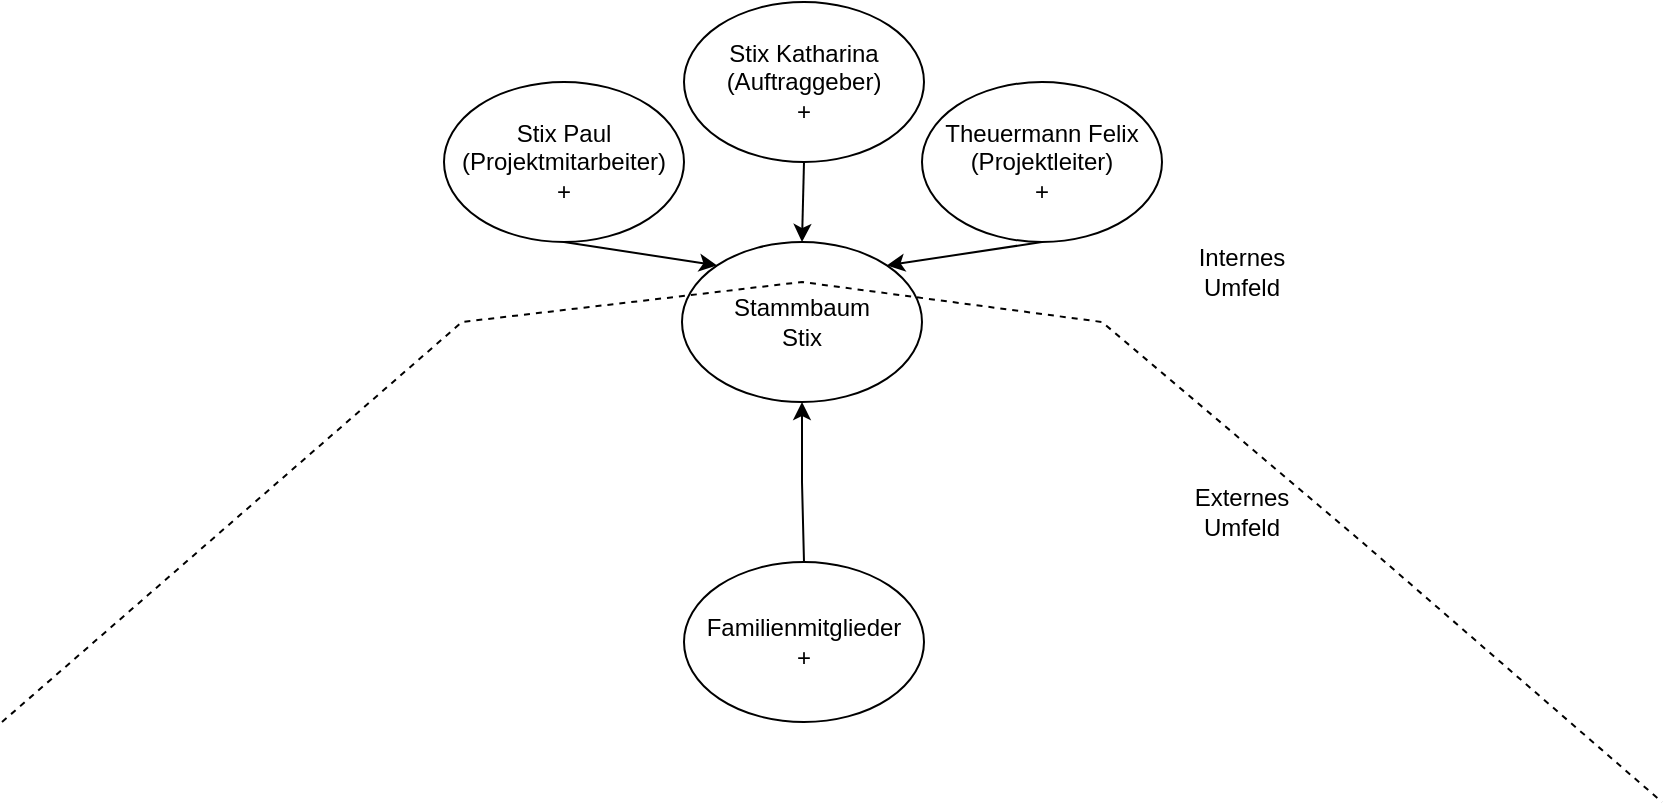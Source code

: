 <mxfile version="28.2.5">
  <diagram name="Page-1" id="mKZQ9G3cTZgD_wpmvm0C">
    <mxGraphModel dx="647" dy="373" grid="1" gridSize="10" guides="1" tooltips="1" connect="1" arrows="1" fold="1" page="1" pageScale="1" pageWidth="850" pageHeight="1100" math="0" shadow="0">
      <root>
        <mxCell id="0" />
        <mxCell id="1" parent="0" />
        <mxCell id="0ZmYd15Cm5hf3Bv5mnIg-1" value="Stammbaum&lt;div&gt;Stix&lt;/div&gt;" style="ellipse;whiteSpace=wrap;html=1;" parent="1" vertex="1">
          <mxGeometry x="350" y="160" width="120" height="80" as="geometry" />
        </mxCell>
        <mxCell id="0ZmYd15Cm5hf3Bv5mnIg-2" value="Stix Katharina&lt;div&gt;(Auftraggeber)&lt;/div&gt;&lt;div&gt;+&lt;/div&gt;" style="ellipse;whiteSpace=wrap;html=1;" parent="1" vertex="1">
          <mxGeometry x="351" y="40" width="120" height="80" as="geometry" />
        </mxCell>
        <mxCell id="0ZmYd15Cm5hf3Bv5mnIg-3" value="Stix Paul&lt;div&gt;(Projektmitarbeiter)&lt;/div&gt;&lt;div&gt;+&lt;/div&gt;" style="ellipse;whiteSpace=wrap;html=1;" parent="1" vertex="1">
          <mxGeometry x="231" y="80" width="120" height="80" as="geometry" />
        </mxCell>
        <mxCell id="0ZmYd15Cm5hf3Bv5mnIg-4" value="Theuermann Felix&lt;div&gt;(Projektleiter)&lt;/div&gt;&lt;div&gt;+&lt;/div&gt;" style="ellipse;whiteSpace=wrap;html=1;" parent="1" vertex="1">
          <mxGeometry x="470" y="80" width="120" height="80" as="geometry" />
        </mxCell>
        <mxCell id="0ZmYd15Cm5hf3Bv5mnIg-6" value="" style="endArrow=classic;html=1;rounded=0;exitX=0.5;exitY=1;exitDx=0;exitDy=0;entryX=0.5;entryY=0;entryDx=0;entryDy=0;" parent="1" source="0ZmYd15Cm5hf3Bv5mnIg-2" target="0ZmYd15Cm5hf3Bv5mnIg-1" edge="1">
          <mxGeometry width="50" height="50" relative="1" as="geometry">
            <mxPoint x="360" y="250" as="sourcePoint" />
            <mxPoint x="410" y="200" as="targetPoint" />
          </mxGeometry>
        </mxCell>
        <mxCell id="0ZmYd15Cm5hf3Bv5mnIg-7" value="" style="endArrow=classic;html=1;rounded=0;exitX=0.5;exitY=1;exitDx=0;exitDy=0;entryX=0;entryY=0;entryDx=0;entryDy=0;" parent="1" source="0ZmYd15Cm5hf3Bv5mnIg-3" target="0ZmYd15Cm5hf3Bv5mnIg-1" edge="1">
          <mxGeometry width="50" height="50" relative="1" as="geometry">
            <mxPoint x="360" y="250" as="sourcePoint" />
            <mxPoint x="320" y="200" as="targetPoint" />
          </mxGeometry>
        </mxCell>
        <mxCell id="0ZmYd15Cm5hf3Bv5mnIg-8" value="" style="endArrow=classic;html=1;rounded=0;exitX=0.5;exitY=1;exitDx=0;exitDy=0;entryX=1;entryY=0;entryDx=0;entryDy=0;" parent="1" source="0ZmYd15Cm5hf3Bv5mnIg-4" target="0ZmYd15Cm5hf3Bv5mnIg-1" edge="1">
          <mxGeometry width="50" height="50" relative="1" as="geometry">
            <mxPoint x="360" y="250" as="sourcePoint" />
            <mxPoint x="550" y="240" as="targetPoint" />
          </mxGeometry>
        </mxCell>
        <mxCell id="0ZmYd15Cm5hf3Bv5mnIg-9" value="" style="endArrow=none;dashed=1;html=1;rounded=0;" parent="1" edge="1">
          <mxGeometry width="50" height="50" relative="1" as="geometry">
            <mxPoint x="10" y="400" as="sourcePoint" />
            <mxPoint x="840" y="440" as="targetPoint" />
            <Array as="points">
              <mxPoint x="240" y="200" />
              <mxPoint x="410" y="180" />
              <mxPoint x="560" y="200" />
              <mxPoint x="690" y="310" />
            </Array>
          </mxGeometry>
        </mxCell>
        <mxCell id="0ZmYd15Cm5hf3Bv5mnIg-10" value="Familienmitglieder&lt;div&gt;+&lt;/div&gt;" style="ellipse;whiteSpace=wrap;html=1;" parent="1" vertex="1">
          <mxGeometry x="351" y="320" width="120" height="80" as="geometry" />
        </mxCell>
        <mxCell id="0ZmYd15Cm5hf3Bv5mnIg-12" value="Internes Umfeld" style="text;html=1;align=center;verticalAlign=middle;whiteSpace=wrap;rounded=0;" parent="1" vertex="1">
          <mxGeometry x="600" y="160" width="60" height="30" as="geometry" />
        </mxCell>
        <mxCell id="0ZmYd15Cm5hf3Bv5mnIg-13" value="Externes Umfeld" style="text;html=1;align=center;verticalAlign=middle;whiteSpace=wrap;rounded=0;" parent="1" vertex="1">
          <mxGeometry x="600" y="280" width="60" height="30" as="geometry" />
        </mxCell>
        <mxCell id="iFhG7zvnstxqLYt9srSw-1" value="" style="endArrow=classic;html=1;rounded=0;exitX=0.5;exitY=0;exitDx=0;exitDy=0;" parent="1" source="0ZmYd15Cm5hf3Bv5mnIg-10" edge="1">
          <mxGeometry width="50" height="50" relative="1" as="geometry">
            <mxPoint x="360" y="250" as="sourcePoint" />
            <mxPoint x="410" y="240" as="targetPoint" />
            <Array as="points">
              <mxPoint x="410" y="280" />
            </Array>
          </mxGeometry>
        </mxCell>
      </root>
    </mxGraphModel>
  </diagram>
</mxfile>
